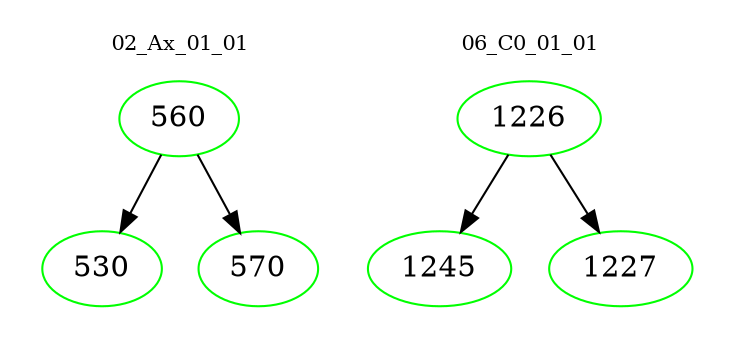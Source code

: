 digraph{
subgraph cluster_0 {
color = white
label = "02_Ax_01_01";
fontsize=10;
T0_560 [label="560", color="green"]
T0_560 -> T0_530 [color="black"]
T0_530 [label="530", color="green"]
T0_560 -> T0_570 [color="black"]
T0_570 [label="570", color="green"]
}
subgraph cluster_1 {
color = white
label = "06_C0_01_01";
fontsize=10;
T1_1226 [label="1226", color="green"]
T1_1226 -> T1_1245 [color="black"]
T1_1245 [label="1245", color="green"]
T1_1226 -> T1_1227 [color="black"]
T1_1227 [label="1227", color="green"]
}
}

